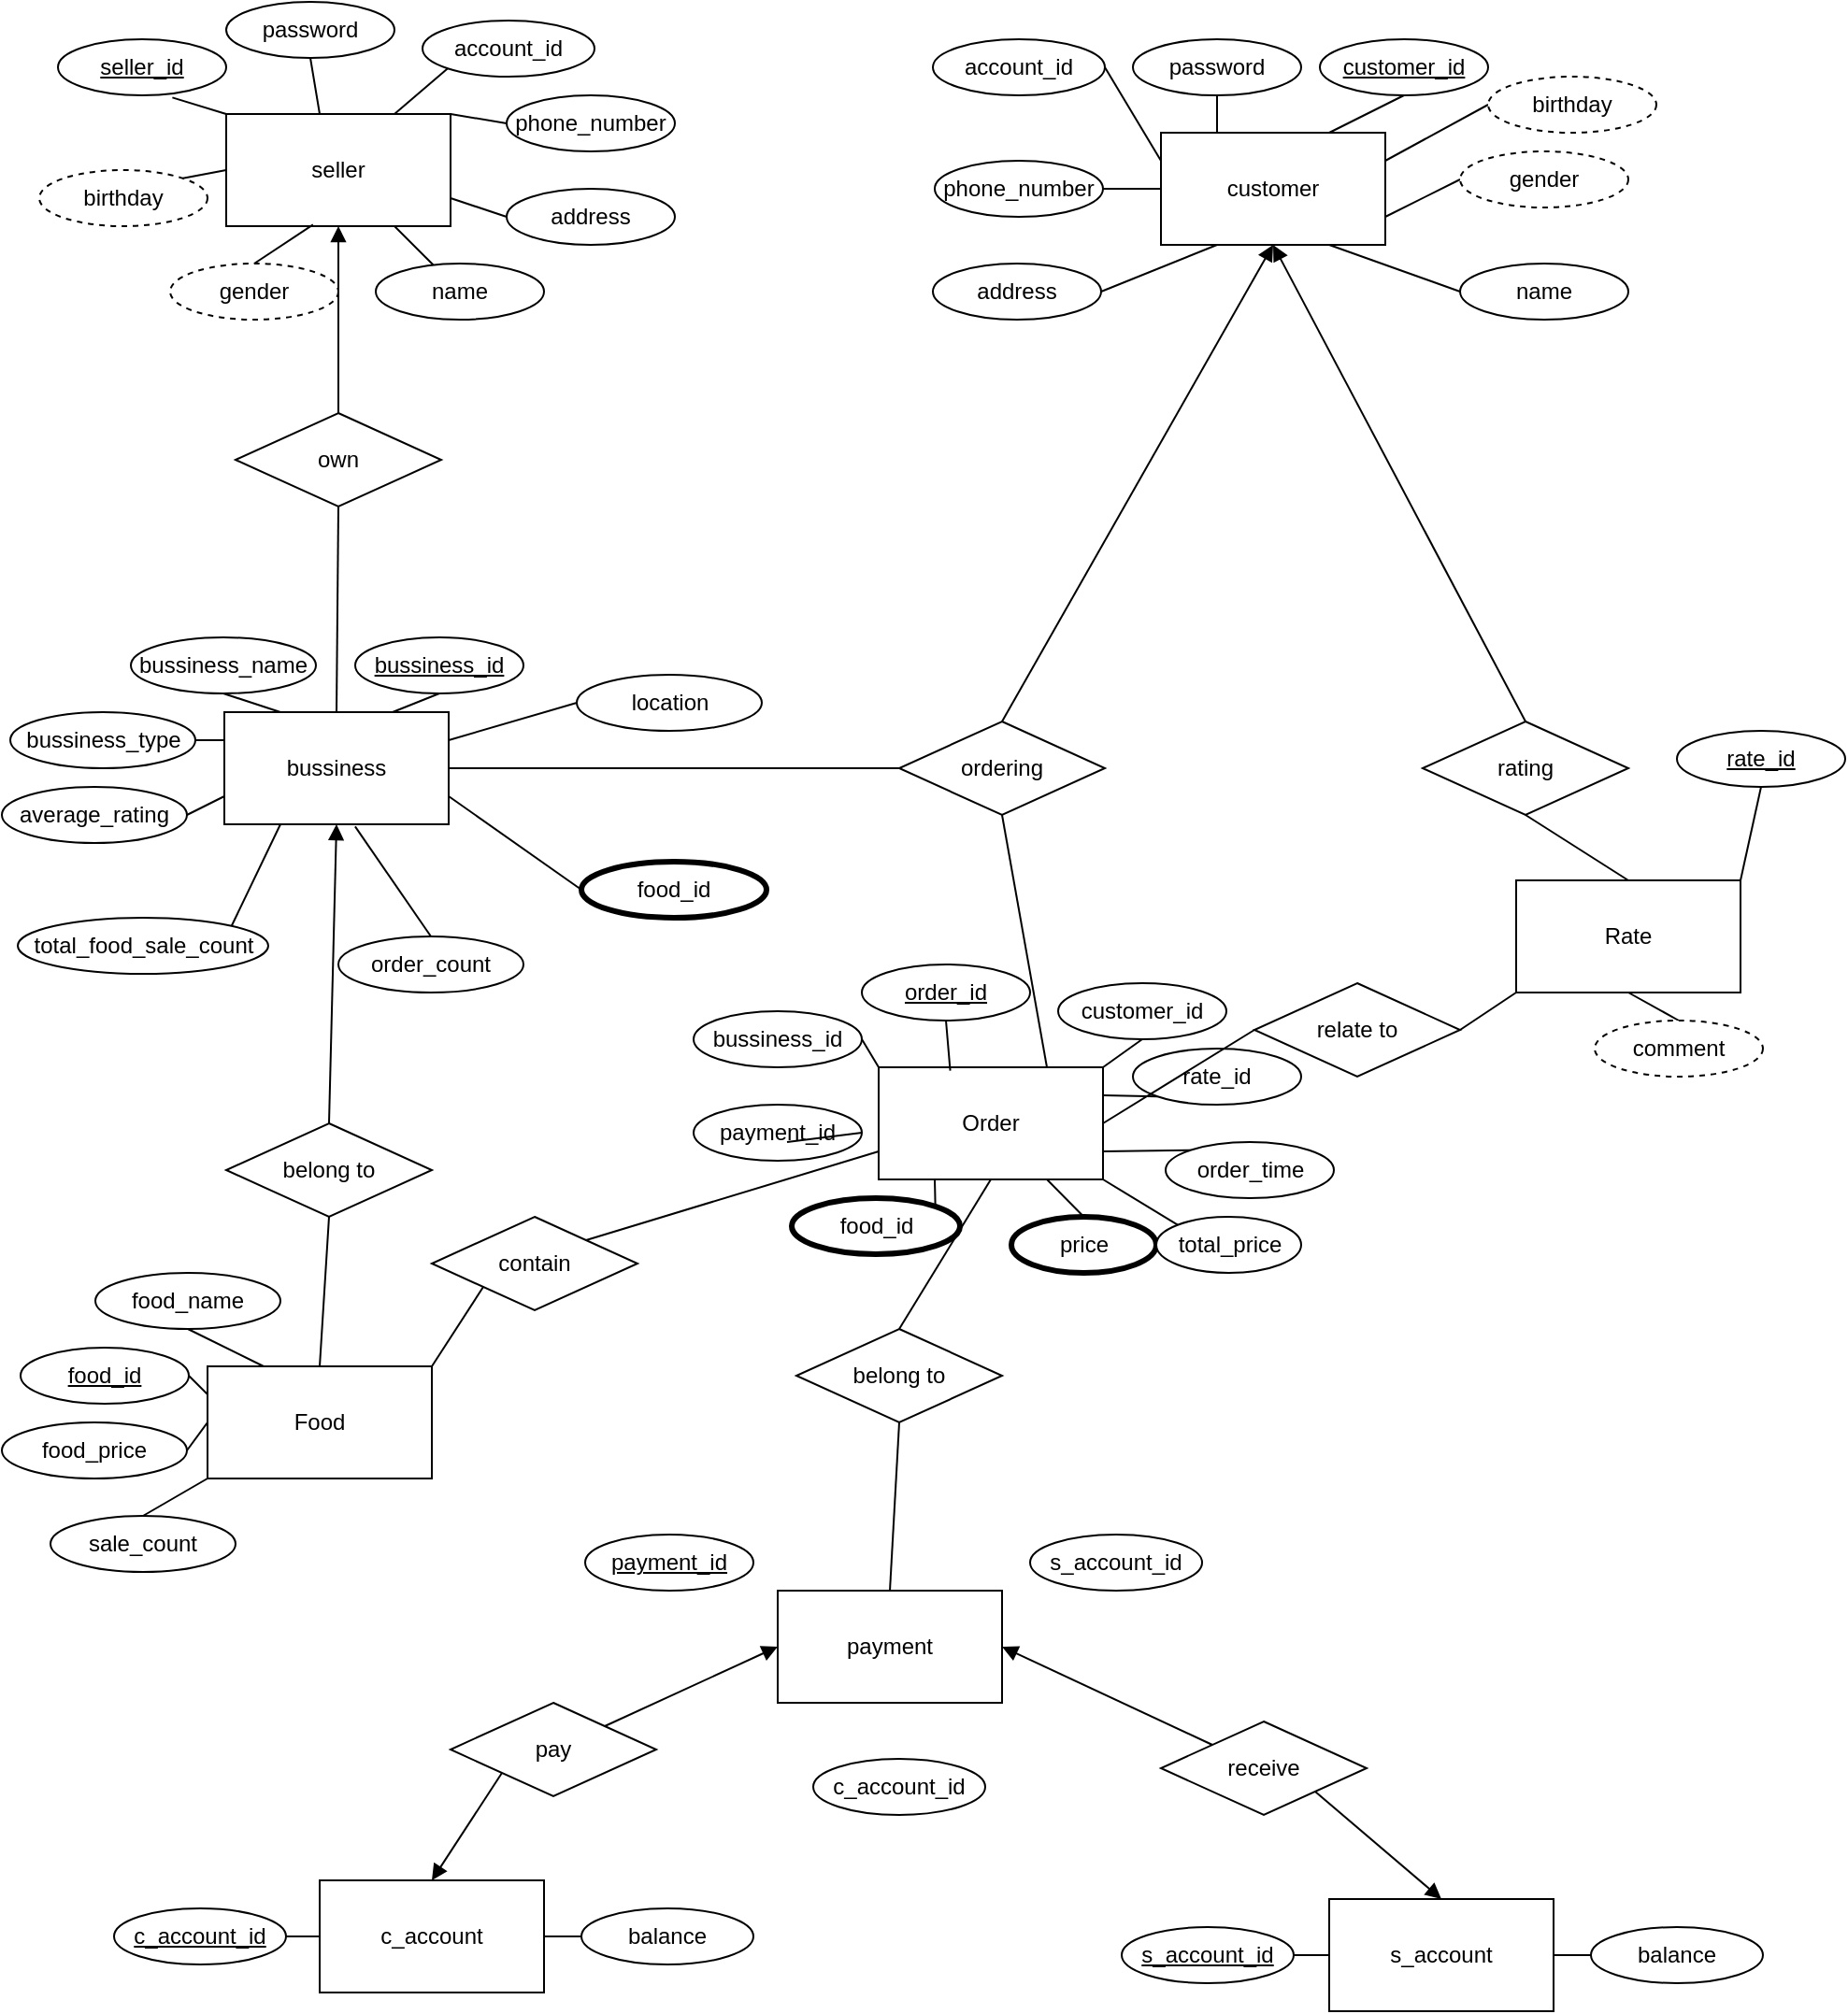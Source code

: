 <mxfile version="14.6.11" type="github">
  <diagram id="11oB7YyhB3Dm7i2V33Dv" name="Page-1">
    <mxGraphModel dx="1038" dy="580" grid="1" gridSize="10" guides="1" tooltips="1" connect="1" arrows="1" fold="1" page="1" pageScale="1" pageWidth="827" pageHeight="1169" math="0" shadow="0">
      <root>
        <mxCell id="0" />
        <mxCell id="1" parent="0" />
        <mxCell id="h1MOtnAgdBjMfUtZ1UEY-1" style="edgeStyle=none;rounded=0;orthogonalLoop=1;jettySize=auto;html=1;exitX=0.5;exitY=1;exitDx=0;exitDy=0;entryX=0.5;entryY=0;entryDx=0;entryDy=0;endArrow=none;endFill=0;startArrow=block;startFill=1;" edge="1" parent="1" source="h1MOtnAgdBjMfUtZ1UEY-3" target="h1MOtnAgdBjMfUtZ1UEY-18">
          <mxGeometry relative="1" as="geometry" />
        </mxCell>
        <mxCell id="h1MOtnAgdBjMfUtZ1UEY-2" style="edgeStyle=none;rounded=0;orthogonalLoop=1;jettySize=auto;html=1;exitX=1;exitY=0.5;exitDx=0;exitDy=0;entryX=0;entryY=0.5;entryDx=0;entryDy=0;endArrow=none;endFill=0;" edge="1" parent="1" source="h1MOtnAgdBjMfUtZ1UEY-3" target="h1MOtnAgdBjMfUtZ1UEY-93">
          <mxGeometry relative="1" as="geometry" />
        </mxCell>
        <mxCell id="h1MOtnAgdBjMfUtZ1UEY-3" value="bussiness" style="rounded=0;whiteSpace=wrap;html=1;" vertex="1" parent="1">
          <mxGeometry x="419" y="460" width="120" height="60" as="geometry" />
        </mxCell>
        <mxCell id="h1MOtnAgdBjMfUtZ1UEY-4" value="Rate" style="rounded=0;whiteSpace=wrap;html=1;" vertex="1" parent="1">
          <mxGeometry x="1110" y="550" width="120" height="60" as="geometry" />
        </mxCell>
        <mxCell id="h1MOtnAgdBjMfUtZ1UEY-5" style="edgeStyle=none;rounded=0;orthogonalLoop=1;jettySize=auto;html=1;exitX=1;exitY=0;exitDx=0;exitDy=0;entryX=0;entryY=1;entryDx=0;entryDy=0;endArrow=none;endFill=0;" edge="1" parent="1" source="h1MOtnAgdBjMfUtZ1UEY-6" target="h1MOtnAgdBjMfUtZ1UEY-79">
          <mxGeometry relative="1" as="geometry" />
        </mxCell>
        <mxCell id="h1MOtnAgdBjMfUtZ1UEY-6" value="Food" style="rounded=0;whiteSpace=wrap;html=1;" vertex="1" parent="1">
          <mxGeometry x="410" y="810" width="120" height="60" as="geometry" />
        </mxCell>
        <mxCell id="h1MOtnAgdBjMfUtZ1UEY-7" style="edgeStyle=none;rounded=0;orthogonalLoop=1;jettySize=auto;html=1;exitX=1;exitY=0.5;exitDx=0;exitDy=0;entryX=0;entryY=0;entryDx=0;entryDy=0;endArrow=none;endFill=0;startArrow=block;startFill=1;" edge="1" parent="1" source="h1MOtnAgdBjMfUtZ1UEY-8" target="h1MOtnAgdBjMfUtZ1UEY-14">
          <mxGeometry relative="1" as="geometry" />
        </mxCell>
        <mxCell id="h1MOtnAgdBjMfUtZ1UEY-8" value="payment" style="rounded=0;whiteSpace=wrap;html=1;" vertex="1" parent="1">
          <mxGeometry x="715" y="930" width="120" height="60" as="geometry" />
        </mxCell>
        <mxCell id="h1MOtnAgdBjMfUtZ1UEY-9" style="edgeStyle=none;rounded=0;orthogonalLoop=1;jettySize=auto;html=1;exitX=0.5;exitY=1;exitDx=0;exitDy=0;entryX=0.75;entryY=0;entryDx=0;entryDy=0;endArrow=none;endFill=0;" edge="1" parent="1" source="h1MOtnAgdBjMfUtZ1UEY-10" target="h1MOtnAgdBjMfUtZ1UEY-3">
          <mxGeometry relative="1" as="geometry" />
        </mxCell>
        <mxCell id="h1MOtnAgdBjMfUtZ1UEY-10" value="bussiness_id" style="ellipse;whiteSpace=wrap;html=1;fontStyle=4" vertex="1" parent="1">
          <mxGeometry x="489" y="420" width="90" height="30" as="geometry" />
        </mxCell>
        <mxCell id="h1MOtnAgdBjMfUtZ1UEY-11" style="edgeStyle=none;rounded=0;orthogonalLoop=1;jettySize=auto;html=1;exitX=1;exitY=0;exitDx=0;exitDy=0;entryX=0;entryY=0.5;entryDx=0;entryDy=0;endArrow=block;endFill=1;" edge="1" parent="1" source="h1MOtnAgdBjMfUtZ1UEY-12" target="h1MOtnAgdBjMfUtZ1UEY-8">
          <mxGeometry relative="1" as="geometry" />
        </mxCell>
        <mxCell id="h1MOtnAgdBjMfUtZ1UEY-12" value="pay" style="rhombus;whiteSpace=wrap;html=1;shadow=0;sketch=0;" vertex="1" parent="1">
          <mxGeometry x="540" y="990" width="110" height="50" as="geometry" />
        </mxCell>
        <mxCell id="h1MOtnAgdBjMfUtZ1UEY-13" style="edgeStyle=none;rounded=0;orthogonalLoop=1;jettySize=auto;html=1;exitX=1;exitY=1;exitDx=0;exitDy=0;entryX=0.5;entryY=0;entryDx=0;entryDy=0;endArrow=block;endFill=1;" edge="1" parent="1" source="h1MOtnAgdBjMfUtZ1UEY-14" target="h1MOtnAgdBjMfUtZ1UEY-70">
          <mxGeometry relative="1" as="geometry" />
        </mxCell>
        <mxCell id="h1MOtnAgdBjMfUtZ1UEY-14" value="receive" style="rhombus;whiteSpace=wrap;html=1;shadow=0;sketch=0;" vertex="1" parent="1">
          <mxGeometry x="920" y="1000" width="110" height="50" as="geometry" />
        </mxCell>
        <mxCell id="h1MOtnAgdBjMfUtZ1UEY-15" style="edgeStyle=none;rounded=0;orthogonalLoop=1;jettySize=auto;html=1;exitX=0.5;exitY=1;exitDx=0;exitDy=0;entryX=0.5;entryY=0;entryDx=0;entryDy=0;endArrow=none;endFill=0;" edge="1" parent="1" source="h1MOtnAgdBjMfUtZ1UEY-16" target="h1MOtnAgdBjMfUtZ1UEY-8">
          <mxGeometry relative="1" as="geometry" />
        </mxCell>
        <mxCell id="h1MOtnAgdBjMfUtZ1UEY-16" value="belong to" style="rhombus;whiteSpace=wrap;html=1;shadow=0;sketch=0;" vertex="1" parent="1">
          <mxGeometry x="725" y="790" width="110" height="50" as="geometry" />
        </mxCell>
        <mxCell id="h1MOtnAgdBjMfUtZ1UEY-17" style="edgeStyle=none;rounded=0;orthogonalLoop=1;jettySize=auto;html=1;exitX=0.5;exitY=1;exitDx=0;exitDy=0;entryX=0.5;entryY=0;entryDx=0;entryDy=0;endArrow=none;endFill=0;" edge="1" parent="1" source="h1MOtnAgdBjMfUtZ1UEY-18" target="h1MOtnAgdBjMfUtZ1UEY-6">
          <mxGeometry relative="1" as="geometry" />
        </mxCell>
        <mxCell id="h1MOtnAgdBjMfUtZ1UEY-18" value="belong to" style="rhombus;whiteSpace=wrap;html=1;shadow=0;sketch=0;" vertex="1" parent="1">
          <mxGeometry x="420" y="680" width="110" height="50" as="geometry" />
        </mxCell>
        <mxCell id="h1MOtnAgdBjMfUtZ1UEY-19" value="" style="group" vertex="1" connectable="0" parent="1">
          <mxGeometry x="800" y="100" width="370" height="170" as="geometry" />
        </mxCell>
        <mxCell id="h1MOtnAgdBjMfUtZ1UEY-20" value="customer" style="rounded=0;whiteSpace=wrap;html=1;" vertex="1" parent="h1MOtnAgdBjMfUtZ1UEY-19">
          <mxGeometry x="120" y="50" width="120" height="60" as="geometry" />
        </mxCell>
        <mxCell id="h1MOtnAgdBjMfUtZ1UEY-21" style="edgeStyle=none;rounded=0;orthogonalLoop=1;jettySize=auto;html=1;exitX=0.5;exitY=1;exitDx=0;exitDy=0;entryX=0.75;entryY=0;entryDx=0;entryDy=0;endArrow=none;endFill=0;" edge="1" parent="h1MOtnAgdBjMfUtZ1UEY-19" source="h1MOtnAgdBjMfUtZ1UEY-22" target="h1MOtnAgdBjMfUtZ1UEY-20">
          <mxGeometry relative="1" as="geometry" />
        </mxCell>
        <mxCell id="h1MOtnAgdBjMfUtZ1UEY-22" value="&lt;u&gt;customer_id&lt;/u&gt;" style="ellipse;whiteSpace=wrap;html=1;" vertex="1" parent="h1MOtnAgdBjMfUtZ1UEY-19">
          <mxGeometry x="205" width="90" height="30" as="geometry" />
        </mxCell>
        <mxCell id="h1MOtnAgdBjMfUtZ1UEY-23" style="edgeStyle=none;rounded=0;orthogonalLoop=1;jettySize=auto;html=1;exitX=0.5;exitY=1;exitDx=0;exitDy=0;entryX=0.25;entryY=0;entryDx=0;entryDy=0;endArrow=none;endFill=0;" edge="1" parent="h1MOtnAgdBjMfUtZ1UEY-19" source="h1MOtnAgdBjMfUtZ1UEY-24" target="h1MOtnAgdBjMfUtZ1UEY-20">
          <mxGeometry relative="1" as="geometry" />
        </mxCell>
        <mxCell id="h1MOtnAgdBjMfUtZ1UEY-24" value="password" style="ellipse;whiteSpace=wrap;html=1;" vertex="1" parent="h1MOtnAgdBjMfUtZ1UEY-19">
          <mxGeometry x="105" width="90" height="30" as="geometry" />
        </mxCell>
        <mxCell id="h1MOtnAgdBjMfUtZ1UEY-25" value="account_&lt;span style=&quot;color: rgba(0 , 0 , 0 , 0) ; font-family: monospace ; font-size: 0px&quot;&gt;%3CmxGraphModel%3E%3Croot%3E%3CmxCell%20id%3D%220%22%2F%3E%3CmxCell%20id%3D%221%22%20parent%3D%220%22%2F%3E%3CmxCell%20id%3D%222%22%20value%3D%22customer_id%22%20style%3D%22ellipse%3BwhiteSpace%3Dwrap%3Bhtml%3D1%3B%22%20vertex%3D%221%22%20parent%3D%221%22%3E%3CmxGeometry%20x%3D%22100%22%20y%3D%2220%22%20width%3D%2290%22%20height%3D%2230%22%20as%3D%22geometry%22%2F%3E%3C%2FmxCell%3E%3C%2Froot%3E%3C%2FmxGraphModel%3E&lt;/span&gt;id&lt;span style=&quot;color: rgba(0 , 0 , 0 , 0) ; font-family: monospace ; font-size: 0px&quot;&gt;%3CmxGraphModel%3E%3Croot%3E%3CmxCell%20id%3D%220%22%2F%3E%3CmxCell%20id%3D%221%22%20parent%3D%220%22%2F%3E%3CmxCell%20id%3D%222%22%20value%3D%22customer_id%22%20style%3D%22ellipse%3BwhiteSpace%3Dwrap%3Bhtml%3D1%3B%22%20vertex%3D%221%22%20parent%3D%221%22%3E%3CmxGeometry%20x%3D%22100%22%20y%3D%2220%22%20width%3D%2290%22%20height%3D%2230%22%20as%3D%22geometry%22%2F%3E%3C%2FmxCell%3E%3C%2Froot%3E%3C%2FmxGraphModel%3E&lt;/span&gt;" style="ellipse;whiteSpace=wrap;html=1;" vertex="1" parent="h1MOtnAgdBjMfUtZ1UEY-19">
          <mxGeometry x="-2" width="92" height="30" as="geometry" />
        </mxCell>
        <mxCell id="h1MOtnAgdBjMfUtZ1UEY-26" style="edgeStyle=none;rounded=0;orthogonalLoop=1;jettySize=auto;html=1;exitX=1;exitY=0.5;exitDx=0;exitDy=0;entryX=0.25;entryY=1;entryDx=0;entryDy=0;endArrow=none;endFill=0;" edge="1" parent="h1MOtnAgdBjMfUtZ1UEY-19" source="h1MOtnAgdBjMfUtZ1UEY-27" target="h1MOtnAgdBjMfUtZ1UEY-20">
          <mxGeometry relative="1" as="geometry" />
        </mxCell>
        <mxCell id="h1MOtnAgdBjMfUtZ1UEY-27" value="address" style="ellipse;whiteSpace=wrap;html=1;" vertex="1" parent="h1MOtnAgdBjMfUtZ1UEY-19">
          <mxGeometry x="-2" y="120" width="90" height="30" as="geometry" />
        </mxCell>
        <mxCell id="h1MOtnAgdBjMfUtZ1UEY-28" style="edgeStyle=orthogonalEdgeStyle;rounded=0;orthogonalLoop=1;jettySize=auto;html=1;exitX=1;exitY=0.5;exitDx=0;exitDy=0;entryX=0;entryY=1;entryDx=0;entryDy=0;strokeColor=none;" edge="1" parent="h1MOtnAgdBjMfUtZ1UEY-19" source="h1MOtnAgdBjMfUtZ1UEY-30" target="h1MOtnAgdBjMfUtZ1UEY-20">
          <mxGeometry relative="1" as="geometry" />
        </mxCell>
        <mxCell id="h1MOtnAgdBjMfUtZ1UEY-29" style="edgeStyle=none;rounded=0;orthogonalLoop=1;jettySize=auto;html=1;exitX=1;exitY=0.5;exitDx=0;exitDy=0;entryX=0;entryY=0.5;entryDx=0;entryDy=0;endArrow=none;endFill=0;" edge="1" parent="h1MOtnAgdBjMfUtZ1UEY-19" source="h1MOtnAgdBjMfUtZ1UEY-30" target="h1MOtnAgdBjMfUtZ1UEY-20">
          <mxGeometry relative="1" as="geometry" />
        </mxCell>
        <mxCell id="h1MOtnAgdBjMfUtZ1UEY-30" value="phone_number" style="ellipse;whiteSpace=wrap;html=1;" vertex="1" parent="h1MOtnAgdBjMfUtZ1UEY-19">
          <mxGeometry x="-1" y="65" width="90" height="30" as="geometry" />
        </mxCell>
        <mxCell id="h1MOtnAgdBjMfUtZ1UEY-31" style="edgeStyle=none;rounded=0;orthogonalLoop=1;jettySize=auto;html=1;exitX=0;exitY=0.5;exitDx=0;exitDy=0;entryX=0.75;entryY=1;entryDx=0;entryDy=0;endArrow=none;endFill=0;" edge="1" parent="h1MOtnAgdBjMfUtZ1UEY-19" source="h1MOtnAgdBjMfUtZ1UEY-32" target="h1MOtnAgdBjMfUtZ1UEY-20">
          <mxGeometry relative="1" as="geometry" />
        </mxCell>
        <mxCell id="h1MOtnAgdBjMfUtZ1UEY-32" value="name" style="ellipse;whiteSpace=wrap;html=1;" vertex="1" parent="h1MOtnAgdBjMfUtZ1UEY-19">
          <mxGeometry x="280" y="120" width="90" height="30" as="geometry" />
        </mxCell>
        <mxCell id="h1MOtnAgdBjMfUtZ1UEY-33" style="edgeStyle=none;rounded=0;orthogonalLoop=1;jettySize=auto;html=1;exitX=0;exitY=0.5;exitDx=0;exitDy=0;entryX=1;entryY=0.75;entryDx=0;entryDy=0;endArrow=none;endFill=0;" edge="1" parent="h1MOtnAgdBjMfUtZ1UEY-19" source="h1MOtnAgdBjMfUtZ1UEY-34" target="h1MOtnAgdBjMfUtZ1UEY-20">
          <mxGeometry relative="1" as="geometry" />
        </mxCell>
        <mxCell id="h1MOtnAgdBjMfUtZ1UEY-34" value="gender" style="ellipse;whiteSpace=wrap;html=1;shadow=0;sketch=0;dashed=1;" vertex="1" parent="h1MOtnAgdBjMfUtZ1UEY-19">
          <mxGeometry x="280" y="60" width="90" height="30" as="geometry" />
        </mxCell>
        <mxCell id="h1MOtnAgdBjMfUtZ1UEY-35" style="edgeStyle=none;rounded=0;orthogonalLoop=1;jettySize=auto;html=1;exitX=0;exitY=0.5;exitDx=0;exitDy=0;entryX=1;entryY=0.25;entryDx=0;entryDy=0;endArrow=none;endFill=0;" edge="1" parent="h1MOtnAgdBjMfUtZ1UEY-19" source="h1MOtnAgdBjMfUtZ1UEY-36" target="h1MOtnAgdBjMfUtZ1UEY-20">
          <mxGeometry relative="1" as="geometry" />
        </mxCell>
        <mxCell id="h1MOtnAgdBjMfUtZ1UEY-36" value="birthday" style="ellipse;whiteSpace=wrap;html=1;shadow=0;sketch=0;dashed=1;" vertex="1" parent="h1MOtnAgdBjMfUtZ1UEY-19">
          <mxGeometry x="295" y="20" width="90" height="30" as="geometry" />
        </mxCell>
        <mxCell id="h1MOtnAgdBjMfUtZ1UEY-37" style="rounded=0;orthogonalLoop=1;jettySize=auto;html=1;exitX=1;exitY=0.5;exitDx=0;exitDy=0;endArrow=none;endFill=0;entryX=0;entryY=0.25;entryDx=0;entryDy=0;" edge="1" parent="h1MOtnAgdBjMfUtZ1UEY-19" source="h1MOtnAgdBjMfUtZ1UEY-25" target="h1MOtnAgdBjMfUtZ1UEY-20">
          <mxGeometry relative="1" as="geometry">
            <mxPoint x="200" y="70" as="targetPoint" />
          </mxGeometry>
        </mxCell>
        <mxCell id="h1MOtnAgdBjMfUtZ1UEY-38" style="edgeStyle=none;rounded=0;orthogonalLoop=1;jettySize=auto;html=1;exitX=1;exitY=0.75;exitDx=0;exitDy=0;entryX=1;entryY=0.5;entryDx=0;entryDy=0;startArrow=none;startFill=0;endArrow=none;endFill=0;" edge="1" parent="h1MOtnAgdBjMfUtZ1UEY-19" source="h1MOtnAgdBjMfUtZ1UEY-20" target="h1MOtnAgdBjMfUtZ1UEY-20">
          <mxGeometry relative="1" as="geometry" />
        </mxCell>
        <mxCell id="h1MOtnAgdBjMfUtZ1UEY-39" style="edgeStyle=none;rounded=0;orthogonalLoop=1;jettySize=auto;html=1;exitX=1;exitY=0.75;exitDx=0;exitDy=0;entryX=1;entryY=0.5;entryDx=0;entryDy=0;startArrow=none;startFill=0;endArrow=none;endFill=0;" edge="1" parent="h1MOtnAgdBjMfUtZ1UEY-19" source="h1MOtnAgdBjMfUtZ1UEY-20" target="h1MOtnAgdBjMfUtZ1UEY-20">
          <mxGeometry relative="1" as="geometry" />
        </mxCell>
        <mxCell id="h1MOtnAgdBjMfUtZ1UEY-40" value="" style="group" vertex="1" connectable="0" parent="1">
          <mxGeometry x="320" y="80" width="340" height="170" as="geometry" />
        </mxCell>
        <mxCell id="h1MOtnAgdBjMfUtZ1UEY-41" value="seller" style="rounded=0;whiteSpace=wrap;html=1;" vertex="1" parent="h1MOtnAgdBjMfUtZ1UEY-40">
          <mxGeometry x="100" y="60" width="120" height="60" as="geometry" />
        </mxCell>
        <mxCell id="h1MOtnAgdBjMfUtZ1UEY-42" value="seller_id" style="ellipse;whiteSpace=wrap;html=1;fontStyle=4" vertex="1" parent="h1MOtnAgdBjMfUtZ1UEY-40">
          <mxGeometry x="10" y="20" width="90" height="30" as="geometry" />
        </mxCell>
        <mxCell id="h1MOtnAgdBjMfUtZ1UEY-43" value="password" style="ellipse;whiteSpace=wrap;html=1;" vertex="1" parent="h1MOtnAgdBjMfUtZ1UEY-40">
          <mxGeometry x="100" width="90" height="30" as="geometry" />
        </mxCell>
        <mxCell id="h1MOtnAgdBjMfUtZ1UEY-44" value="account_&lt;span style=&quot;color: rgba(0 , 0 , 0 , 0) ; font-family: monospace ; font-size: 0px&quot;&gt;%3CmxGraphModel%3E%3Croot%3E%3CmxCell%20id%3D%220%22%2F%3E%3CmxCell%20id%3D%221%22%20parent%3D%220%22%2F%3E%3CmxCell%20id%3D%222%22%20value%3D%22customer_id%22%20style%3D%22ellipse%3BwhiteSpace%3Dwrap%3Bhtml%3D1%3B%22%20vertex%3D%221%22%20parent%3D%221%22%3E%3CmxGeometry%20x%3D%22100%22%20y%3D%2220%22%20width%3D%2290%22%20height%3D%2230%22%20as%3D%22geometry%22%2F%3E%3C%2FmxCell%3E%3C%2Froot%3E%3C%2FmxGraphModel%3E&lt;/span&gt;id&lt;span style=&quot;color: rgba(0 , 0 , 0 , 0) ; font-family: monospace ; font-size: 0px&quot;&gt;%3CmxGraphModel%3E%3Croot%3E%3CmxCell%20id%3D%220%22%2F%3E%3CmxCell%20id%3D%221%22%20parent%3D%220%22%2F%3E%3CmxCell%20id%3D%222%22%20value%3D%22customer_id%22%20style%3D%22ellipse%3BwhiteSpace%3Dwrap%3Bhtml%3D1%3B%22%20vertex%3D%221%22%20parent%3D%221%22%3E%3CmxGeometry%20x%3D%22100%22%20y%3D%2220%22%20width%3D%2290%22%20height%3D%2230%22%20as%3D%22geometry%22%2F%3E%3C%2FmxCell%3E%3C%2Froot%3E%3C%2FmxGraphModel%3E&lt;/span&gt;" style="ellipse;whiteSpace=wrap;html=1;" vertex="1" parent="h1MOtnAgdBjMfUtZ1UEY-40">
          <mxGeometry x="205" y="10" width="92" height="30" as="geometry" />
        </mxCell>
        <mxCell id="h1MOtnAgdBjMfUtZ1UEY-45" value="phone_number" style="ellipse;whiteSpace=wrap;html=1;" vertex="1" parent="h1MOtnAgdBjMfUtZ1UEY-40">
          <mxGeometry x="250" y="50" width="90" height="30" as="geometry" />
        </mxCell>
        <mxCell id="h1MOtnAgdBjMfUtZ1UEY-46" value="address" style="ellipse;whiteSpace=wrap;html=1;" vertex="1" parent="h1MOtnAgdBjMfUtZ1UEY-40">
          <mxGeometry x="250" y="100" width="90" height="30" as="geometry" />
        </mxCell>
        <mxCell id="h1MOtnAgdBjMfUtZ1UEY-47" value="name" style="ellipse;whiteSpace=wrap;html=1;" vertex="1" parent="h1MOtnAgdBjMfUtZ1UEY-40">
          <mxGeometry x="180" y="140" width="90" height="30" as="geometry" />
        </mxCell>
        <mxCell id="h1MOtnAgdBjMfUtZ1UEY-48" value="birthday" style="ellipse;whiteSpace=wrap;html=1;shadow=0;sketch=0;dashed=1;" vertex="1" parent="h1MOtnAgdBjMfUtZ1UEY-40">
          <mxGeometry y="90" width="90" height="30" as="geometry" />
        </mxCell>
        <mxCell id="h1MOtnAgdBjMfUtZ1UEY-49" value="gender" style="ellipse;whiteSpace=wrap;html=1;shadow=0;sketch=0;dashed=1;" vertex="1" parent="h1MOtnAgdBjMfUtZ1UEY-40">
          <mxGeometry x="70" y="140" width="90" height="30" as="geometry" />
        </mxCell>
        <mxCell id="h1MOtnAgdBjMfUtZ1UEY-50" value="" style="endArrow=none;html=1;rounded=0;" edge="1" parent="h1MOtnAgdBjMfUtZ1UEY-40" source="h1MOtnAgdBjMfUtZ1UEY-41" target="h1MOtnAgdBjMfUtZ1UEY-47">
          <mxGeometry relative="1" as="geometry">
            <mxPoint x="350" y="360" as="sourcePoint" />
            <mxPoint x="510" y="360" as="targetPoint" />
          </mxGeometry>
        </mxCell>
        <mxCell id="h1MOtnAgdBjMfUtZ1UEY-51" value="" style="endArrow=none;html=1;rounded=0;exitX=0.75;exitY=0;exitDx=0;exitDy=0;entryX=0;entryY=1;entryDx=0;entryDy=0;" edge="1" parent="h1MOtnAgdBjMfUtZ1UEY-40" source="h1MOtnAgdBjMfUtZ1UEY-41" target="h1MOtnAgdBjMfUtZ1UEY-44">
          <mxGeometry relative="1" as="geometry">
            <mxPoint x="350" y="170" as="sourcePoint" />
            <mxPoint x="510" y="170" as="targetPoint" />
          </mxGeometry>
        </mxCell>
        <mxCell id="h1MOtnAgdBjMfUtZ1UEY-52" value="" style="endArrow=none;html=1;rounded=0;entryX=0.5;entryY=1;entryDx=0;entryDy=0;" edge="1" parent="h1MOtnAgdBjMfUtZ1UEY-40" target="h1MOtnAgdBjMfUtZ1UEY-43">
          <mxGeometry relative="1" as="geometry">
            <mxPoint x="150" y="60" as="sourcePoint" />
            <mxPoint x="310" y="60" as="targetPoint" />
          </mxGeometry>
        </mxCell>
        <mxCell id="h1MOtnAgdBjMfUtZ1UEY-53" value="" style="endArrow=none;html=1;rounded=0;exitX=1;exitY=0;exitDx=0;exitDy=0;entryX=0;entryY=0.5;entryDx=0;entryDy=0;" edge="1" parent="h1MOtnAgdBjMfUtZ1UEY-40" source="h1MOtnAgdBjMfUtZ1UEY-48" target="h1MOtnAgdBjMfUtZ1UEY-41">
          <mxGeometry relative="1" as="geometry">
            <mxPoint x="350" y="170" as="sourcePoint" />
            <mxPoint x="510" y="170" as="targetPoint" />
          </mxGeometry>
        </mxCell>
        <mxCell id="h1MOtnAgdBjMfUtZ1UEY-54" value="" style="endArrow=none;html=1;rounded=0;exitX=0.5;exitY=0;exitDx=0;exitDy=0;entryX=0.387;entryY=0.987;entryDx=0;entryDy=0;entryPerimeter=0;" edge="1" parent="h1MOtnAgdBjMfUtZ1UEY-40" source="h1MOtnAgdBjMfUtZ1UEY-49" target="h1MOtnAgdBjMfUtZ1UEY-41">
          <mxGeometry relative="1" as="geometry">
            <mxPoint x="350" y="170" as="sourcePoint" />
            <mxPoint x="84.4" y="82" as="targetPoint" />
          </mxGeometry>
        </mxCell>
        <mxCell id="h1MOtnAgdBjMfUtZ1UEY-107" value="" style="endArrow=none;html=1;rounded=0;entryX=0.68;entryY=1.04;entryDx=0;entryDy=0;entryPerimeter=0;exitX=0;exitY=0;exitDx=0;exitDy=0;" edge="1" parent="h1MOtnAgdBjMfUtZ1UEY-40" target="h1MOtnAgdBjMfUtZ1UEY-42" source="h1MOtnAgdBjMfUtZ1UEY-41">
          <mxGeometry relative="1" as="geometry">
            <mxPoint x="60" y="240" as="sourcePoint" />
            <mxPoint x="470" y="350" as="targetPoint" />
          </mxGeometry>
        </mxCell>
        <mxCell id="h1MOtnAgdBjMfUtZ1UEY-106" value="" style="endArrow=none;html=1;rounded=0;entryX=0;entryY=0.5;entryDx=0;entryDy=0;exitX=1;exitY=0;exitDx=0;exitDy=0;" edge="1" parent="h1MOtnAgdBjMfUtZ1UEY-40" target="h1MOtnAgdBjMfUtZ1UEY-45" source="h1MOtnAgdBjMfUtZ1UEY-41">
          <mxGeometry relative="1" as="geometry">
            <mxPoint x="180" y="250" as="sourcePoint" />
            <mxPoint x="470" y="350" as="targetPoint" />
          </mxGeometry>
        </mxCell>
        <mxCell id="h1MOtnAgdBjMfUtZ1UEY-105" value="" style="endArrow=none;html=1;rounded=0;exitX=1;exitY=0.75;exitDx=0;exitDy=0;entryX=0;entryY=0.5;entryDx=0;entryDy=0;" edge="1" parent="h1MOtnAgdBjMfUtZ1UEY-40" source="h1MOtnAgdBjMfUtZ1UEY-41" target="h1MOtnAgdBjMfUtZ1UEY-46">
          <mxGeometry relative="1" as="geometry">
            <mxPoint x="310" y="350" as="sourcePoint" />
            <mxPoint x="210" y="290" as="targetPoint" />
          </mxGeometry>
        </mxCell>
        <mxCell id="h1MOtnAgdBjMfUtZ1UEY-55" value="" style="group;fontStyle=4" vertex="1" connectable="0" parent="1">
          <mxGeometry x="360" y="1085" width="342" height="60" as="geometry" />
        </mxCell>
        <mxCell id="h1MOtnAgdBjMfUtZ1UEY-56" value="c_account" style="rounded=0;whiteSpace=wrap;html=1;" vertex="1" parent="h1MOtnAgdBjMfUtZ1UEY-55">
          <mxGeometry x="110" width="120" height="60" as="geometry" />
        </mxCell>
        <mxCell id="h1MOtnAgdBjMfUtZ1UEY-57" style="edgeStyle=none;rounded=0;orthogonalLoop=1;jettySize=auto;html=1;exitX=1;exitY=0.5;exitDx=0;exitDy=0;entryX=0;entryY=0.5;entryDx=0;entryDy=0;endArrow=none;endFill=0;" edge="1" parent="h1MOtnAgdBjMfUtZ1UEY-55" source="h1MOtnAgdBjMfUtZ1UEY-58" target="h1MOtnAgdBjMfUtZ1UEY-56">
          <mxGeometry relative="1" as="geometry" />
        </mxCell>
        <mxCell id="h1MOtnAgdBjMfUtZ1UEY-58" value="c_account_id" style="ellipse;whiteSpace=wrap;html=1;fontStyle=4" vertex="1" parent="h1MOtnAgdBjMfUtZ1UEY-55">
          <mxGeometry y="15" width="92" height="30" as="geometry" />
        </mxCell>
        <mxCell id="h1MOtnAgdBjMfUtZ1UEY-59" style="edgeStyle=none;rounded=0;orthogonalLoop=1;jettySize=auto;html=1;exitX=0;exitY=0.5;exitDx=0;exitDy=0;entryX=1;entryY=0.5;entryDx=0;entryDy=0;endArrow=none;endFill=0;" edge="1" parent="h1MOtnAgdBjMfUtZ1UEY-55" source="h1MOtnAgdBjMfUtZ1UEY-60" target="h1MOtnAgdBjMfUtZ1UEY-56">
          <mxGeometry relative="1" as="geometry" />
        </mxCell>
        <mxCell id="h1MOtnAgdBjMfUtZ1UEY-60" value="balance" style="ellipse;whiteSpace=wrap;html=1;" vertex="1" parent="h1MOtnAgdBjMfUtZ1UEY-55">
          <mxGeometry x="250" y="15" width="92" height="30" as="geometry" />
        </mxCell>
        <mxCell id="h1MOtnAgdBjMfUtZ1UEY-61" style="edgeStyle=none;rounded=0;orthogonalLoop=1;jettySize=auto;html=1;exitX=0.5;exitY=1;exitDx=0;exitDy=0;entryX=0.25;entryY=0;entryDx=0;entryDy=0;endArrow=none;endFill=0;" edge="1" parent="1" source="h1MOtnAgdBjMfUtZ1UEY-62" target="h1MOtnAgdBjMfUtZ1UEY-3">
          <mxGeometry relative="1" as="geometry" />
        </mxCell>
        <mxCell id="h1MOtnAgdBjMfUtZ1UEY-62" value="bussiness_name" style="ellipse;whiteSpace=wrap;html=1;" vertex="1" parent="1">
          <mxGeometry x="369" y="420" width="99" height="30" as="geometry" />
        </mxCell>
        <mxCell id="h1MOtnAgdBjMfUtZ1UEY-63" style="edgeStyle=none;rounded=0;orthogonalLoop=1;jettySize=auto;html=1;entryX=1;entryY=0;entryDx=0;entryDy=0;endArrow=none;endFill=0;exitX=0.5;exitY=1;exitDx=0;exitDy=0;" edge="1" parent="1" source="h1MOtnAgdBjMfUtZ1UEY-64" target="h1MOtnAgdBjMfUtZ1UEY-4">
          <mxGeometry relative="1" as="geometry">
            <mxPoint x="1241" y="510" as="sourcePoint" />
          </mxGeometry>
        </mxCell>
        <mxCell id="h1MOtnAgdBjMfUtZ1UEY-64" value="rate_id" style="ellipse;whiteSpace=wrap;html=1;fontStyle=4" vertex="1" parent="1">
          <mxGeometry x="1196" y="470" width="90" height="30" as="geometry" />
        </mxCell>
        <mxCell id="h1MOtnAgdBjMfUtZ1UEY-65" style="edgeStyle=none;rounded=0;orthogonalLoop=1;jettySize=auto;html=1;exitX=1;exitY=0.5;exitDx=0;exitDy=0;entryX=0;entryY=0.25;entryDx=0;entryDy=0;endArrow=none;endFill=0;" edge="1" parent="1" source="h1MOtnAgdBjMfUtZ1UEY-66" target="h1MOtnAgdBjMfUtZ1UEY-6">
          <mxGeometry relative="1" as="geometry" />
        </mxCell>
        <mxCell id="h1MOtnAgdBjMfUtZ1UEY-66" value="food_id" style="ellipse;whiteSpace=wrap;html=1;fontStyle=4" vertex="1" parent="1">
          <mxGeometry x="310" y="800" width="90" height="30" as="geometry" />
        </mxCell>
        <mxCell id="h1MOtnAgdBjMfUtZ1UEY-67" value="payment_id" style="ellipse;whiteSpace=wrap;html=1;fontStyle=4" vertex="1" parent="1">
          <mxGeometry x="612" y="900" width="90" height="30" as="geometry" />
        </mxCell>
        <mxCell id="h1MOtnAgdBjMfUtZ1UEY-68" value="c_account_id" style="ellipse;whiteSpace=wrap;html=1;" vertex="1" parent="1">
          <mxGeometry x="734" y="1020" width="92" height="30" as="geometry" />
        </mxCell>
        <mxCell id="h1MOtnAgdBjMfUtZ1UEY-69" value="" style="group" vertex="1" connectable="0" parent="1">
          <mxGeometry x="899" y="1095" width="343" height="60" as="geometry" />
        </mxCell>
        <mxCell id="h1MOtnAgdBjMfUtZ1UEY-70" value="s_account" style="rounded=0;whiteSpace=wrap;html=1;" vertex="1" parent="h1MOtnAgdBjMfUtZ1UEY-69">
          <mxGeometry x="111" width="120" height="60" as="geometry" />
        </mxCell>
        <mxCell id="h1MOtnAgdBjMfUtZ1UEY-71" style="edgeStyle=none;rounded=0;orthogonalLoop=1;jettySize=auto;html=1;exitX=1;exitY=0.5;exitDx=0;exitDy=0;entryX=0;entryY=0.5;entryDx=0;entryDy=0;endArrow=none;endFill=0;" edge="1" parent="h1MOtnAgdBjMfUtZ1UEY-69" source="h1MOtnAgdBjMfUtZ1UEY-72" target="h1MOtnAgdBjMfUtZ1UEY-70">
          <mxGeometry relative="1" as="geometry" />
        </mxCell>
        <mxCell id="h1MOtnAgdBjMfUtZ1UEY-72" value="s_account_id" style="ellipse;whiteSpace=wrap;html=1;fontStyle=4" vertex="1" parent="h1MOtnAgdBjMfUtZ1UEY-69">
          <mxGeometry y="15" width="92" height="30" as="geometry" />
        </mxCell>
        <mxCell id="h1MOtnAgdBjMfUtZ1UEY-73" style="edgeStyle=none;rounded=0;orthogonalLoop=1;jettySize=auto;html=1;exitX=0;exitY=0.5;exitDx=0;exitDy=0;entryX=1;entryY=0.5;entryDx=0;entryDy=0;endArrow=none;endFill=0;" edge="1" parent="h1MOtnAgdBjMfUtZ1UEY-69" source="h1MOtnAgdBjMfUtZ1UEY-74" target="h1MOtnAgdBjMfUtZ1UEY-70">
          <mxGeometry relative="1" as="geometry" />
        </mxCell>
        <mxCell id="h1MOtnAgdBjMfUtZ1UEY-74" value="balance" style="ellipse;whiteSpace=wrap;html=1;" vertex="1" parent="h1MOtnAgdBjMfUtZ1UEY-69">
          <mxGeometry x="251" y="15" width="92" height="30" as="geometry" />
        </mxCell>
        <mxCell id="h1MOtnAgdBjMfUtZ1UEY-75" value="s_account_id" style="ellipse;whiteSpace=wrap;html=1;" vertex="1" parent="1">
          <mxGeometry x="850" y="900" width="92" height="30" as="geometry" />
        </mxCell>
        <mxCell id="h1MOtnAgdBjMfUtZ1UEY-76" style="edgeStyle=none;rounded=0;orthogonalLoop=1;jettySize=auto;html=1;exitX=0.5;exitY=1;exitDx=0;exitDy=0;entryX=0.25;entryY=0;entryDx=0;entryDy=0;endArrow=none;endFill=0;" edge="1" parent="1" source="h1MOtnAgdBjMfUtZ1UEY-77" target="h1MOtnAgdBjMfUtZ1UEY-6">
          <mxGeometry relative="1" as="geometry" />
        </mxCell>
        <mxCell id="h1MOtnAgdBjMfUtZ1UEY-77" value="food_name" style="ellipse;whiteSpace=wrap;html=1;" vertex="1" parent="1">
          <mxGeometry x="350" y="760" width="99" height="30" as="geometry" />
        </mxCell>
        <mxCell id="h1MOtnAgdBjMfUtZ1UEY-78" style="edgeStyle=none;rounded=0;orthogonalLoop=1;jettySize=auto;html=1;exitX=1;exitY=0;exitDx=0;exitDy=0;entryX=0;entryY=0.75;entryDx=0;entryDy=0;endArrow=none;endFill=0;" edge="1" parent="1" source="h1MOtnAgdBjMfUtZ1UEY-79" target="h1MOtnAgdBjMfUtZ1UEY-111">
          <mxGeometry relative="1" as="geometry" />
        </mxCell>
        <mxCell id="h1MOtnAgdBjMfUtZ1UEY-79" value="contain" style="rhombus;whiteSpace=wrap;html=1;shadow=0;sketch=0;" vertex="1" parent="1">
          <mxGeometry x="530" y="730" width="110" height="50" as="geometry" />
        </mxCell>
        <mxCell id="h1MOtnAgdBjMfUtZ1UEY-80" style="edgeStyle=none;rounded=0;orthogonalLoop=1;jettySize=auto;html=1;exitX=1;exitY=0.5;exitDx=0;exitDy=0;entryX=0;entryY=1;entryDx=0;entryDy=0;endArrow=none;endFill=0;" edge="1" parent="1" source="h1MOtnAgdBjMfUtZ1UEY-81" target="h1MOtnAgdBjMfUtZ1UEY-4">
          <mxGeometry relative="1" as="geometry" />
        </mxCell>
        <mxCell id="h1MOtnAgdBjMfUtZ1UEY-81" value="relate to" style="rhombus;whiteSpace=wrap;html=1;shadow=0;sketch=0;" vertex="1" parent="1">
          <mxGeometry x="970" y="605" width="110" height="50" as="geometry" />
        </mxCell>
        <mxCell id="h1MOtnAgdBjMfUtZ1UEY-82" style="edgeStyle=none;rounded=0;orthogonalLoop=1;jettySize=auto;html=1;exitX=1;exitY=0.5;exitDx=0;exitDy=0;entryX=0;entryY=0.25;entryDx=0;entryDy=0;endArrow=none;endFill=0;" edge="1" parent="1" source="h1MOtnAgdBjMfUtZ1UEY-83" target="h1MOtnAgdBjMfUtZ1UEY-3">
          <mxGeometry relative="1" as="geometry" />
        </mxCell>
        <mxCell id="h1MOtnAgdBjMfUtZ1UEY-83" value="bussiness_type" style="ellipse;whiteSpace=wrap;html=1;" vertex="1" parent="1">
          <mxGeometry x="304.5" y="460" width="99" height="30" as="geometry" />
        </mxCell>
        <mxCell id="h1MOtnAgdBjMfUtZ1UEY-84" value="own" style="rhombus;whiteSpace=wrap;html=1;shadow=0;sketch=0;" vertex="1" parent="1">
          <mxGeometry x="425" y="300" width="110" height="50" as="geometry" />
        </mxCell>
        <mxCell id="h1MOtnAgdBjMfUtZ1UEY-85" style="edgeStyle=none;rounded=0;orthogonalLoop=1;jettySize=auto;html=1;exitX=0.5;exitY=1;exitDx=0;exitDy=0;entryX=0.5;entryY=0;entryDx=0;entryDy=0;endArrow=none;endFill=0;" edge="1" parent="1" source="h1MOtnAgdBjMfUtZ1UEY-86" target="h1MOtnAgdBjMfUtZ1UEY-4">
          <mxGeometry relative="1" as="geometry" />
        </mxCell>
        <mxCell id="h1MOtnAgdBjMfUtZ1UEY-86" value="rating" style="rhombus;whiteSpace=wrap;html=1;shadow=0;sketch=0;" vertex="1" parent="1">
          <mxGeometry x="1060" y="465" width="110" height="50" as="geometry" />
        </mxCell>
        <mxCell id="h1MOtnAgdBjMfUtZ1UEY-87" style="edgeStyle=none;rounded=0;orthogonalLoop=1;jettySize=auto;html=1;exitX=1;exitY=0.5;exitDx=0;exitDy=0;entryX=0;entryY=0.5;entryDx=0;entryDy=0;endArrow=none;endFill=0;" edge="1" parent="1" source="h1MOtnAgdBjMfUtZ1UEY-88" target="h1MOtnAgdBjMfUtZ1UEY-6">
          <mxGeometry relative="1" as="geometry" />
        </mxCell>
        <mxCell id="h1MOtnAgdBjMfUtZ1UEY-88" value="food_price" style="ellipse;whiteSpace=wrap;html=1;" vertex="1" parent="1">
          <mxGeometry x="300" y="840" width="99" height="30" as="geometry" />
        </mxCell>
        <mxCell id="h1MOtnAgdBjMfUtZ1UEY-89" style="edgeStyle=none;rounded=0;orthogonalLoop=1;jettySize=auto;html=1;exitX=0.5;exitY=0;exitDx=0;exitDy=0;entryX=0;entryY=1;entryDx=0;entryDy=0;endArrow=none;endFill=0;" edge="1" parent="1" source="h1MOtnAgdBjMfUtZ1UEY-90" target="h1MOtnAgdBjMfUtZ1UEY-6">
          <mxGeometry relative="1" as="geometry" />
        </mxCell>
        <mxCell id="h1MOtnAgdBjMfUtZ1UEY-90" value="sale_count" style="ellipse;whiteSpace=wrap;html=1;" vertex="1" parent="1">
          <mxGeometry x="326" y="890" width="99" height="30" as="geometry" />
        </mxCell>
        <mxCell id="h1MOtnAgdBjMfUtZ1UEY-91" style="edgeStyle=none;rounded=0;orthogonalLoop=1;jettySize=auto;html=1;exitX=0.5;exitY=0;exitDx=0;exitDy=0;entryX=0.5;entryY=1;entryDx=0;entryDy=0;endArrow=block;endFill=1;" edge="1" parent="1" source="h1MOtnAgdBjMfUtZ1UEY-93" target="h1MOtnAgdBjMfUtZ1UEY-20">
          <mxGeometry relative="1" as="geometry" />
        </mxCell>
        <mxCell id="h1MOtnAgdBjMfUtZ1UEY-92" style="edgeStyle=none;rounded=0;orthogonalLoop=1;jettySize=auto;html=1;exitX=0.5;exitY=1;exitDx=0;exitDy=0;entryX=0.75;entryY=0;entryDx=0;entryDy=0;endArrow=none;endFill=0;" edge="1" parent="1" source="h1MOtnAgdBjMfUtZ1UEY-93" target="h1MOtnAgdBjMfUtZ1UEY-111">
          <mxGeometry relative="1" as="geometry" />
        </mxCell>
        <mxCell id="h1MOtnAgdBjMfUtZ1UEY-93" value="ordering" style="rhombus;whiteSpace=wrap;html=1;shadow=0;sketch=0;" vertex="1" parent="1">
          <mxGeometry x="780" y="465" width="110" height="50" as="geometry" />
        </mxCell>
        <mxCell id="h1MOtnAgdBjMfUtZ1UEY-94" style="edgeStyle=none;rounded=0;orthogonalLoop=1;jettySize=auto;html=1;exitX=1;exitY=0.5;exitDx=0;exitDy=0;entryX=0;entryY=0.75;entryDx=0;entryDy=0;endArrow=none;endFill=0;" edge="1" parent="1" source="h1MOtnAgdBjMfUtZ1UEY-95" target="h1MOtnAgdBjMfUtZ1UEY-3">
          <mxGeometry relative="1" as="geometry" />
        </mxCell>
        <mxCell id="h1MOtnAgdBjMfUtZ1UEY-95" value="average_rating" style="ellipse;whiteSpace=wrap;html=1;" vertex="1" parent="1">
          <mxGeometry x="300" y="500" width="99" height="30" as="geometry" />
        </mxCell>
        <mxCell id="h1MOtnAgdBjMfUtZ1UEY-96" style="edgeStyle=none;rounded=0;orthogonalLoop=1;jettySize=auto;html=1;exitX=0;exitY=0.5;exitDx=0;exitDy=0;entryX=1;entryY=0.25;entryDx=0;entryDy=0;endArrow=none;endFill=0;" edge="1" parent="1" source="h1MOtnAgdBjMfUtZ1UEY-97" target="h1MOtnAgdBjMfUtZ1UEY-3">
          <mxGeometry relative="1" as="geometry">
            <mxPoint x="559.176" y="479.34" as="sourcePoint" />
          </mxGeometry>
        </mxCell>
        <mxCell id="h1MOtnAgdBjMfUtZ1UEY-97" value="location" style="ellipse;whiteSpace=wrap;html=1;" vertex="1" parent="1">
          <mxGeometry x="607.5" y="440" width="99" height="30" as="geometry" />
        </mxCell>
        <mxCell id="h1MOtnAgdBjMfUtZ1UEY-98" style="edgeStyle=none;rounded=0;orthogonalLoop=1;jettySize=auto;html=1;exitX=1;exitY=0;exitDx=0;exitDy=0;entryX=0.25;entryY=1;entryDx=0;entryDy=0;endArrow=none;endFill=0;" edge="1" parent="1" source="h1MOtnAgdBjMfUtZ1UEY-99" target="h1MOtnAgdBjMfUtZ1UEY-3">
          <mxGeometry relative="1" as="geometry" />
        </mxCell>
        <mxCell id="h1MOtnAgdBjMfUtZ1UEY-99" value="total_food_sale_count" style="ellipse;whiteSpace=wrap;html=1;" vertex="1" parent="1">
          <mxGeometry x="308.5" y="570" width="134" height="30" as="geometry" />
        </mxCell>
        <mxCell id="h1MOtnAgdBjMfUtZ1UEY-100" style="edgeStyle=none;rounded=0;orthogonalLoop=1;jettySize=auto;html=1;exitX=0.5;exitY=0;exitDx=0;exitDy=0;entryX=0.583;entryY=1.02;entryDx=0;entryDy=0;entryPerimeter=0;endArrow=none;endFill=0;" edge="1" parent="1" source="h1MOtnAgdBjMfUtZ1UEY-101" target="h1MOtnAgdBjMfUtZ1UEY-3">
          <mxGeometry relative="1" as="geometry" />
        </mxCell>
        <mxCell id="h1MOtnAgdBjMfUtZ1UEY-101" value="order_count" style="ellipse;whiteSpace=wrap;html=1;" vertex="1" parent="1">
          <mxGeometry x="480" y="580" width="99" height="30" as="geometry" />
        </mxCell>
        <mxCell id="h1MOtnAgdBjMfUtZ1UEY-102" style="edgeStyle=none;rounded=0;orthogonalLoop=1;jettySize=auto;html=1;exitX=0.5;exitY=0;exitDx=0;exitDy=0;entryX=0.5;entryY=1;entryDx=0;entryDy=0;endArrow=none;endFill=0;" edge="1" parent="1" source="h1MOtnAgdBjMfUtZ1UEY-103" target="h1MOtnAgdBjMfUtZ1UEY-4">
          <mxGeometry relative="1" as="geometry" />
        </mxCell>
        <mxCell id="h1MOtnAgdBjMfUtZ1UEY-103" value="comment" style="ellipse;whiteSpace=wrap;html=1;shadow=0;sketch=0;dashed=1;" vertex="1" parent="1">
          <mxGeometry x="1152" y="625" width="90" height="30" as="geometry" />
        </mxCell>
        <mxCell id="h1MOtnAgdBjMfUtZ1UEY-104" style="edgeStyle=none;rounded=0;orthogonalLoop=1;jettySize=auto;html=1;exitX=0;exitY=0.5;exitDx=0;exitDy=0;entryX=1;entryY=0.75;entryDx=0;entryDy=0;endArrow=none;endFill=0;" edge="1" parent="1" source="h1MOtnAgdBjMfUtZ1UEY-127" target="h1MOtnAgdBjMfUtZ1UEY-3">
          <mxGeometry relative="1" as="geometry">
            <mxPoint x="553.676" y="514.34" as="sourcePoint" />
          </mxGeometry>
        </mxCell>
        <mxCell id="h1MOtnAgdBjMfUtZ1UEY-108" value="" style="endArrow=none;html=1;rounded=0;entryX=0.5;entryY=0;entryDx=0;entryDy=0;startArrow=block;startFill=1;exitX=0.5;exitY=1;exitDx=0;exitDy=0;" edge="1" parent="1" source="h1MOtnAgdBjMfUtZ1UEY-41" target="h1MOtnAgdBjMfUtZ1UEY-84">
          <mxGeometry relative="1" as="geometry">
            <mxPoint x="470" y="200" as="sourcePoint" />
            <mxPoint x="780" y="590" as="targetPoint" />
          </mxGeometry>
        </mxCell>
        <mxCell id="h1MOtnAgdBjMfUtZ1UEY-109" value="" style="endArrow=none;html=1;rounded=0;exitX=0.5;exitY=1;exitDx=0;exitDy=0;entryX=0.5;entryY=0;entryDx=0;entryDy=0;" edge="1" parent="1" source="h1MOtnAgdBjMfUtZ1UEY-84" target="h1MOtnAgdBjMfUtZ1UEY-3">
          <mxGeometry relative="1" as="geometry">
            <mxPoint x="620" y="590" as="sourcePoint" />
            <mxPoint x="780" y="590" as="targetPoint" />
          </mxGeometry>
        </mxCell>
        <mxCell id="h1MOtnAgdBjMfUtZ1UEY-110" value="" style="group" vertex="1" connectable="0" parent="1">
          <mxGeometry x="670" y="605" width="352.5" height="170" as="geometry" />
        </mxCell>
        <mxCell id="h1MOtnAgdBjMfUtZ1UEY-111" value="Order&lt;span style=&quot;color: rgba(0 , 0 , 0 , 0) ; font-family: monospace ; font-size: 0px&quot;&gt;%3CmxGraphModel%3E%3Croot%3E%3CmxCell%20id%3D%220%22%2F%3E%3CmxCell%20id%3D%221%22%20parent%3D%220%22%2F%3E%3CmxCell%20id%3D%222%22%20value%3D%22customer_id%22%20style%3D%22ellipse%3BwhiteSpace%3Dwrap%3Bhtml%3D1%3B%22%20vertex%3D%221%22%20parent%3D%221%22%3E%3CmxGeometry%20x%3D%2280%22%20y%3D%2280%22%20width%3D%2290%22%20height%3D%2230%22%20as%3D%22geometry%22%2F%3E%3C%2FmxCell%3E%3C%2Froot%3E%3C%2FmxGraphModel%3E&lt;/span&gt;" style="rounded=0;whiteSpace=wrap;html=1;" vertex="1" parent="h1MOtnAgdBjMfUtZ1UEY-110">
          <mxGeometry x="99" y="45" width="120" height="60" as="geometry" />
        </mxCell>
        <mxCell id="h1MOtnAgdBjMfUtZ1UEY-112" style="edgeStyle=none;rounded=0;orthogonalLoop=1;jettySize=auto;html=1;exitX=0.5;exitY=1;exitDx=0;exitDy=0;entryX=0.319;entryY=0.03;entryDx=0;entryDy=0;entryPerimeter=0;endArrow=none;endFill=0;" edge="1" parent="h1MOtnAgdBjMfUtZ1UEY-110" source="h1MOtnAgdBjMfUtZ1UEY-113" target="h1MOtnAgdBjMfUtZ1UEY-111">
          <mxGeometry relative="1" as="geometry" />
        </mxCell>
        <mxCell id="h1MOtnAgdBjMfUtZ1UEY-113" value="order_id" style="ellipse;whiteSpace=wrap;html=1;fontStyle=4" vertex="1" parent="h1MOtnAgdBjMfUtZ1UEY-110">
          <mxGeometry x="90" y="-10" width="90" height="30" as="geometry" />
        </mxCell>
        <mxCell id="h1MOtnAgdBjMfUtZ1UEY-114" value="payment_id" style="ellipse;whiteSpace=wrap;html=1;fontStyle=0" vertex="1" parent="h1MOtnAgdBjMfUtZ1UEY-110">
          <mxGeometry y="65" width="90" height="30" as="geometry" />
        </mxCell>
        <mxCell id="h1MOtnAgdBjMfUtZ1UEY-115" style="edgeStyle=none;rounded=0;orthogonalLoop=1;jettySize=auto;html=1;exitX=0.5;exitY=1;exitDx=0;exitDy=0;entryX=1;entryY=0;entryDx=0;entryDy=0;endArrow=none;endFill=0;" edge="1" parent="h1MOtnAgdBjMfUtZ1UEY-110" source="h1MOtnAgdBjMfUtZ1UEY-116" target="h1MOtnAgdBjMfUtZ1UEY-111">
          <mxGeometry relative="1" as="geometry" />
        </mxCell>
        <mxCell id="h1MOtnAgdBjMfUtZ1UEY-116" value="&lt;span&gt;customer_id&lt;/span&gt;" style="ellipse;whiteSpace=wrap;html=1;fontStyle=0" vertex="1" parent="h1MOtnAgdBjMfUtZ1UEY-110">
          <mxGeometry x="195" width="90" height="30" as="geometry" />
        </mxCell>
        <mxCell id="h1MOtnAgdBjMfUtZ1UEY-117" style="edgeStyle=none;rounded=0;orthogonalLoop=1;jettySize=auto;html=1;exitX=1;exitY=0.5;exitDx=0;exitDy=0;entryX=0;entryY=0;entryDx=0;entryDy=0;endArrow=none;endFill=0;" edge="1" parent="h1MOtnAgdBjMfUtZ1UEY-110" source="h1MOtnAgdBjMfUtZ1UEY-118" target="h1MOtnAgdBjMfUtZ1UEY-111">
          <mxGeometry relative="1" as="geometry" />
        </mxCell>
        <mxCell id="h1MOtnAgdBjMfUtZ1UEY-118" value="bussiness_id" style="ellipse;whiteSpace=wrap;html=1;fontStyle=0" vertex="1" parent="h1MOtnAgdBjMfUtZ1UEY-110">
          <mxGeometry y="15" width="90" height="30" as="geometry" />
        </mxCell>
        <mxCell id="h1MOtnAgdBjMfUtZ1UEY-119" style="edgeStyle=none;rounded=0;orthogonalLoop=1;jettySize=auto;html=1;exitX=0;exitY=1;exitDx=0;exitDy=0;entryX=1;entryY=0.25;entryDx=0;entryDy=0;endArrow=none;endFill=0;" edge="1" parent="h1MOtnAgdBjMfUtZ1UEY-110" source="h1MOtnAgdBjMfUtZ1UEY-120" target="h1MOtnAgdBjMfUtZ1UEY-111">
          <mxGeometry relative="1" as="geometry" />
        </mxCell>
        <mxCell id="h1MOtnAgdBjMfUtZ1UEY-120" value="rate_id" style="ellipse;whiteSpace=wrap;html=1;fontStyle=0" vertex="1" parent="h1MOtnAgdBjMfUtZ1UEY-110">
          <mxGeometry x="235" y="35" width="90" height="30" as="geometry" />
        </mxCell>
        <mxCell id="h1MOtnAgdBjMfUtZ1UEY-121" style="edgeStyle=none;rounded=0;orthogonalLoop=1;jettySize=auto;html=1;exitX=0.5;exitY=0;exitDx=0;exitDy=0;entryX=0.75;entryY=1;entryDx=0;entryDy=0;endArrow=none;endFill=0;" edge="1" parent="h1MOtnAgdBjMfUtZ1UEY-110" source="h1MOtnAgdBjMfUtZ1UEY-122" target="h1MOtnAgdBjMfUtZ1UEY-111">
          <mxGeometry relative="1" as="geometry" />
        </mxCell>
        <mxCell id="h1MOtnAgdBjMfUtZ1UEY-122" value="price" style="ellipse;whiteSpace=wrap;html=1;fontStyle=0;strokeWidth=3;" vertex="1" parent="h1MOtnAgdBjMfUtZ1UEY-110">
          <mxGeometry x="170" y="125" width="77.5" height="30" as="geometry" />
        </mxCell>
        <mxCell id="h1MOtnAgdBjMfUtZ1UEY-123" style="edgeStyle=none;rounded=0;orthogonalLoop=1;jettySize=auto;html=1;exitX=1;exitY=0;exitDx=0;exitDy=0;entryX=0.25;entryY=1;entryDx=0;entryDy=0;endArrow=none;endFill=0;" edge="1" parent="h1MOtnAgdBjMfUtZ1UEY-110" source="h1MOtnAgdBjMfUtZ1UEY-124" target="h1MOtnAgdBjMfUtZ1UEY-111">
          <mxGeometry relative="1" as="geometry" />
        </mxCell>
        <mxCell id="h1MOtnAgdBjMfUtZ1UEY-124" value="food_id" style="ellipse;whiteSpace=wrap;html=1;fontStyle=0;strokeWidth=3;" vertex="1" parent="h1MOtnAgdBjMfUtZ1UEY-110">
          <mxGeometry x="52.5" y="115" width="90" height="30" as="geometry" />
        </mxCell>
        <mxCell id="h1MOtnAgdBjMfUtZ1UEY-125" style="edgeStyle=none;rounded=0;orthogonalLoop=1;jettySize=auto;html=1;exitX=0;exitY=0;exitDx=0;exitDy=0;entryX=1;entryY=0.75;entryDx=0;entryDy=0;endArrow=none;endFill=0;" edge="1" parent="h1MOtnAgdBjMfUtZ1UEY-110" source="h1MOtnAgdBjMfUtZ1UEY-126" target="h1MOtnAgdBjMfUtZ1UEY-111">
          <mxGeometry relative="1" as="geometry" />
        </mxCell>
        <mxCell id="h1MOtnAgdBjMfUtZ1UEY-126" value="order_time" style="ellipse;whiteSpace=wrap;html=1;fontStyle=0" vertex="1" parent="h1MOtnAgdBjMfUtZ1UEY-110">
          <mxGeometry x="252.5" y="85" width="90" height="30" as="geometry" />
        </mxCell>
        <mxCell id="h1MOtnAgdBjMfUtZ1UEY-128" style="edgeStyle=none;rounded=0;orthogonalLoop=1;jettySize=auto;html=1;exitX=0;exitY=0;exitDx=0;exitDy=0;entryX=1;entryY=1;entryDx=0;entryDy=0;startArrow=none;startFill=0;endArrow=none;endFill=0;" edge="1" parent="h1MOtnAgdBjMfUtZ1UEY-110" source="h1MOtnAgdBjMfUtZ1UEY-129" target="h1MOtnAgdBjMfUtZ1UEY-111">
          <mxGeometry relative="1" as="geometry" />
        </mxCell>
        <mxCell id="h1MOtnAgdBjMfUtZ1UEY-129" value="total_price" style="ellipse;whiteSpace=wrap;html=1;fontStyle=0" vertex="1" parent="h1MOtnAgdBjMfUtZ1UEY-110">
          <mxGeometry x="247.5" y="125" width="77.5" height="30" as="geometry" />
        </mxCell>
        <mxCell id="h1MOtnAgdBjMfUtZ1UEY-130" style="edgeStyle=none;rounded=0;orthogonalLoop=1;jettySize=auto;html=1;exitX=0.5;exitY=1;exitDx=0;exitDy=0;entryX=0.5;entryY=0;entryDx=0;entryDy=0;endArrow=none;endFill=0;" edge="1" parent="1" source="h1MOtnAgdBjMfUtZ1UEY-111" target="h1MOtnAgdBjMfUtZ1UEY-16">
          <mxGeometry relative="1" as="geometry" />
        </mxCell>
        <mxCell id="h1MOtnAgdBjMfUtZ1UEY-131" style="edgeStyle=none;rounded=0;orthogonalLoop=1;jettySize=auto;html=1;exitX=0.5;exitY=0;exitDx=0;exitDy=0;entryX=0;entryY=1;entryDx=0;entryDy=0;endArrow=none;endFill=0;startArrow=block;startFill=1;" edge="1" parent="1" source="h1MOtnAgdBjMfUtZ1UEY-56" target="h1MOtnAgdBjMfUtZ1UEY-12">
          <mxGeometry relative="1" as="geometry" />
        </mxCell>
        <mxCell id="h1MOtnAgdBjMfUtZ1UEY-132" style="edgeStyle=none;rounded=0;orthogonalLoop=1;jettySize=auto;html=1;exitX=1;exitY=0.5;exitDx=0;exitDy=0;entryX=0;entryY=0.5;entryDx=0;entryDy=0;endArrow=none;endFill=0;" edge="1" parent="1" source="h1MOtnAgdBjMfUtZ1UEY-111" target="h1MOtnAgdBjMfUtZ1UEY-81">
          <mxGeometry relative="1" as="geometry" />
        </mxCell>
        <mxCell id="h1MOtnAgdBjMfUtZ1UEY-133" style="edgeStyle=none;rounded=0;orthogonalLoop=1;jettySize=auto;html=1;exitX=0.5;exitY=1;exitDx=0;exitDy=0;entryX=0.5;entryY=0;entryDx=0;entryDy=0;endArrow=none;endFill=0;startArrow=block;startFill=1;" edge="1" parent="1" source="h1MOtnAgdBjMfUtZ1UEY-20" target="h1MOtnAgdBjMfUtZ1UEY-86">
          <mxGeometry relative="1" as="geometry" />
        </mxCell>
        <mxCell id="h1MOtnAgdBjMfUtZ1UEY-134" style="edgeStyle=none;rounded=0;orthogonalLoop=1;jettySize=auto;html=1;exitX=1;exitY=0.5;exitDx=0;exitDy=0;endArrow=none;endFill=0;" edge="1" parent="1" source="h1MOtnAgdBjMfUtZ1UEY-114">
          <mxGeometry relative="1" as="geometry">
            <mxPoint x="720" y="690" as="targetPoint" />
          </mxGeometry>
        </mxCell>
        <mxCell id="h1MOtnAgdBjMfUtZ1UEY-127" value="food_id" style="ellipse;whiteSpace=wrap;html=1;strokeWidth=3;" vertex="1" parent="1">
          <mxGeometry x="610" y="540" width="99" height="30" as="geometry" />
        </mxCell>
      </root>
    </mxGraphModel>
  </diagram>
</mxfile>
